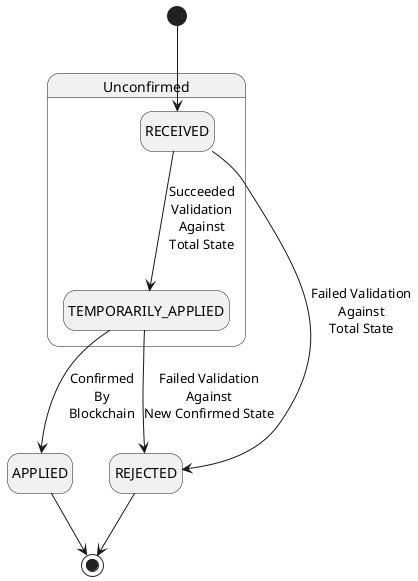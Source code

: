 @startuml
hide empty description

state Unconfirmed {
  state RECEIVED
  state TEMPORARILY_APPLIED
}

[*]                 -d-> RECEIVED
RECEIVED            -d-> REJECTED             : Failed Validation\nAgainst\nTotal State
RECEIVED            -d-> TEMPORARILY_APPLIED  : Succeeded\nValidation\nAgainst\nTotal State
TEMPORARILY_APPLIED -d-> APPLIED              : Confirmed\nBy\nBlockchain
TEMPORARILY_APPLIED -d-> REJECTED             : Failed Validation\nAgainst\nNew Confirmed State
APPLIED             -d-> [*]
REJECTED            -d-> [*]
@enduml
